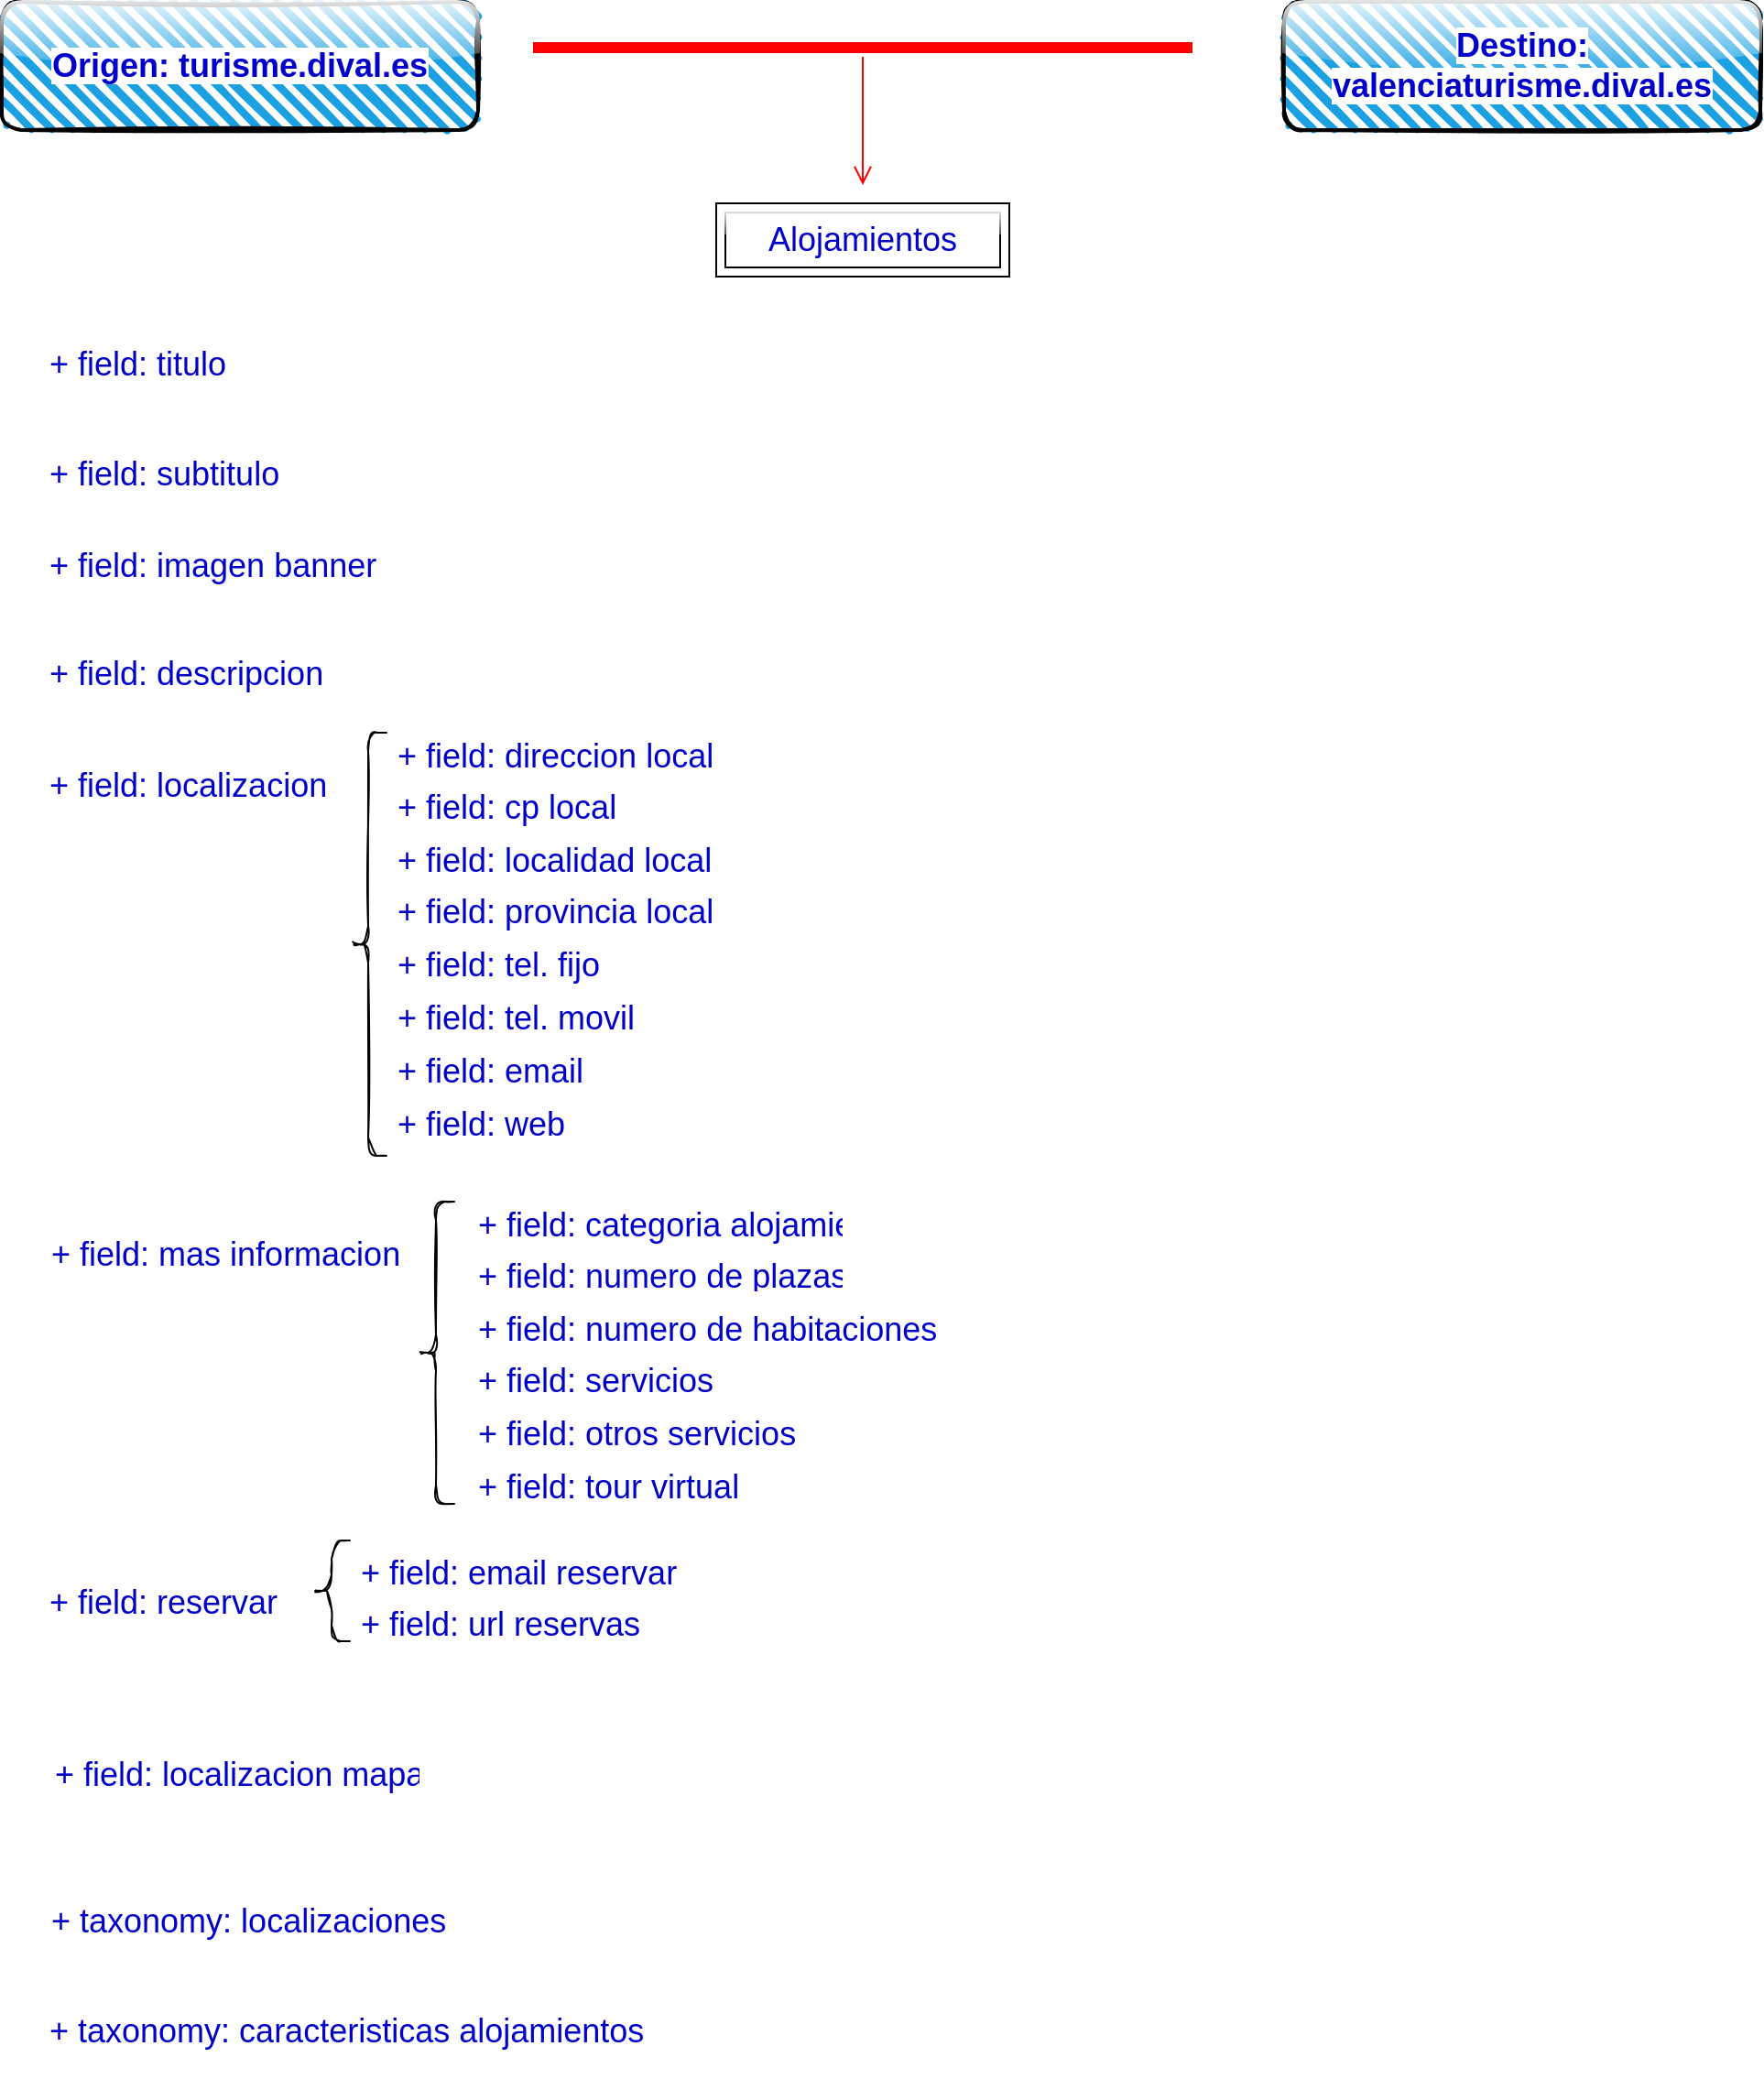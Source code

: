 <mxfile version="20.4.0" type="github"><diagram id="ExWaQXX_qje1C3JamHXy" name="Página-1"><mxGraphModel dx="1422" dy="832" grid="1" gridSize="10" guides="1" tooltips="1" connect="1" arrows="1" fold="1" page="1" pageScale="1" pageWidth="1169" pageHeight="827" math="0" shadow="0"><root><mxCell id="0"/><mxCell id="1" parent="0"/><mxCell id="MhaQ9_IADn69QPdEIUT7-1" value="&lt;b style=&quot;&quot;&gt;&lt;font color=&quot;#0000cc&quot; style=&quot;font-size: 18px; background-color: rgb(255, 255, 255);&quot;&gt;Origen: turisme.dival.es&lt;/font&gt;&lt;/b&gt;" style="rounded=1;whiteSpace=wrap;html=1;strokeWidth=2;fillWeight=4;hachureGap=8;hachureAngle=45;fillColor=#1ba1e2;sketch=1;fillStyle=auto;glass=1;" parent="1" vertex="1"><mxGeometry x="100" y="40" width="260" height="70" as="geometry"/></mxCell><mxCell id="MhaQ9_IADn69QPdEIUT7-2" value="&lt;b style=&quot;&quot;&gt;&lt;font color=&quot;#0000cc&quot; style=&quot;font-size: 18px; background-color: rgb(255, 255, 255);&quot;&gt;Destino: valenciaturisme.dival.es&lt;/font&gt;&lt;/b&gt;" style="rounded=1;whiteSpace=wrap;html=1;strokeWidth=2;fillWeight=4;hachureGap=8;hachureAngle=45;fillColor=#1ba1e2;sketch=1;fillStyle=auto;glass=1;" parent="1" vertex="1"><mxGeometry x="800" y="40" width="260" height="70" as="geometry"/></mxCell><mxCell id="MhaQ9_IADn69QPdEIUT7-3" value="" style="shape=line;html=1;strokeWidth=6;strokeColor=#ff0000;glass=1;labelBackgroundColor=#FFFFFF;fillStyle=auto;fontSize=18;fontColor=#0000CC;" parent="1" vertex="1"><mxGeometry x="390" y="60" width="360" height="10" as="geometry"/></mxCell><mxCell id="MhaQ9_IADn69QPdEIUT7-4" value="" style="edgeStyle=orthogonalEdgeStyle;html=1;verticalAlign=bottom;endArrow=open;endSize=8;strokeColor=#ff0000;rounded=0;fontSize=18;fontColor=#0000CC;" parent="1" source="MhaQ9_IADn69QPdEIUT7-3" edge="1"><mxGeometry relative="1" as="geometry"><mxPoint x="570" y="140" as="targetPoint"/></mxGeometry></mxCell><mxCell id="MhaQ9_IADn69QPdEIUT7-5" value="Alojamientos" style="shape=ext;margin=3;double=1;whiteSpace=wrap;html=1;align=center;glass=1;labelBackgroundColor=#FFFFFF;fillStyle=auto;fontSize=18;fontColor=#0000CC;" parent="1" vertex="1"><mxGeometry x="490" y="150" width="160" height="40" as="geometry"/></mxCell><mxCell id="MhaQ9_IADn69QPdEIUT7-22" value="+ field: titulo" style="text;strokeColor=none;fillColor=none;align=left;verticalAlign=top;spacingLeft=4;spacingRight=4;overflow=hidden;rotatable=0;points=[[0,0.5],[1,0.5]];portConstraint=eastwest;shadow=0;glass=1;labelBackgroundColor=#FFFFFF;sketch=1;fillStyle=auto;fontSize=18;fontColor=#0000CC;" parent="1" vertex="1"><mxGeometry x="120" y="220" width="210" height="50" as="geometry"/></mxCell><mxCell id="MhaQ9_IADn69QPdEIUT7-23" value="+ field: subtitulo" style="text;strokeColor=none;fillColor=none;align=left;verticalAlign=top;spacingLeft=4;spacingRight=4;overflow=hidden;rotatable=0;points=[[0,0.5],[1,0.5]];portConstraint=eastwest;shadow=0;glass=1;labelBackgroundColor=#FFFFFF;sketch=1;fillStyle=auto;fontSize=18;fontColor=#0000CC;" parent="1" vertex="1"><mxGeometry x="120" y="280" width="210" height="50" as="geometry"/></mxCell><mxCell id="MhaQ9_IADn69QPdEIUT7-24" value="+ field: imagen banner" style="text;strokeColor=none;fillColor=none;align=left;verticalAlign=top;spacingLeft=4;spacingRight=4;overflow=hidden;rotatable=0;points=[[0,0.5],[1,0.5]];portConstraint=eastwest;shadow=0;glass=1;labelBackgroundColor=#FFFFFF;sketch=1;fillStyle=auto;fontSize=18;fontColor=#0000CC;" parent="1" vertex="1"><mxGeometry x="120" y="330" width="210" height="50" as="geometry"/></mxCell><mxCell id="MhaQ9_IADn69QPdEIUT7-25" value="+ field: descripcion" style="text;strokeColor=none;fillColor=none;align=left;verticalAlign=top;spacingLeft=4;spacingRight=4;overflow=hidden;rotatable=0;points=[[0,0.5],[1,0.5]];portConstraint=eastwest;shadow=0;glass=1;labelBackgroundColor=#FFFFFF;sketch=1;fillStyle=auto;fontSize=18;fontColor=#0000CC;" parent="1" vertex="1"><mxGeometry x="120" y="389" width="210" height="50" as="geometry"/></mxCell><mxCell id="MhaQ9_IADn69QPdEIUT7-26" value="+ field: localizacion" style="text;strokeColor=none;fillColor=none;align=left;verticalAlign=top;spacingLeft=4;spacingRight=4;overflow=hidden;rotatable=0;points=[[0,0.5],[1,0.5]];portConstraint=eastwest;shadow=0;glass=1;labelBackgroundColor=#FFFFFF;sketch=1;fillStyle=auto;fontSize=18;fontColor=#0000CC;" parent="1" vertex="1"><mxGeometry x="120" y="450" width="210" height="50" as="geometry"/></mxCell><mxCell id="MhaQ9_IADn69QPdEIUT7-27" value="+ field: direccion local" style="text;strokeColor=none;fillColor=none;align=left;verticalAlign=top;spacingLeft=4;spacingRight=4;overflow=hidden;rotatable=0;points=[[0,0.5],[1,0.5]];portConstraint=eastwest;shadow=0;glass=1;labelBackgroundColor=#FFFFFF;sketch=1;fillStyle=auto;fontSize=18;fontColor=#0000CC;" parent="1" vertex="1"><mxGeometry x="310" y="434" width="210" height="50" as="geometry"/></mxCell><mxCell id="MhaQ9_IADn69QPdEIUT7-29" value="" style="shape=curlyBracket;whiteSpace=wrap;html=1;rounded=1;shadow=0;glass=1;labelBackgroundColor=#FFFFFF;sketch=1;fillStyle=auto;fontSize=18;fontColor=#0000CC;" parent="1" vertex="1"><mxGeometry x="290" y="439" width="20" height="231" as="geometry"/></mxCell><mxCell id="MhaQ9_IADn69QPdEIUT7-30" value="+ field: cp local" style="text;strokeColor=none;fillColor=none;align=left;verticalAlign=top;spacingLeft=4;spacingRight=4;overflow=hidden;rotatable=0;points=[[0,0.5],[1,0.5]];portConstraint=eastwest;shadow=0;glass=1;labelBackgroundColor=#FFFFFF;sketch=1;fillStyle=auto;fontSize=18;fontColor=#0000CC;" parent="1" vertex="1"><mxGeometry x="310" y="462" width="210" height="50" as="geometry"/></mxCell><mxCell id="MhaQ9_IADn69QPdEIUT7-31" value="+ field: localidad local" style="text;strokeColor=none;fillColor=none;align=left;verticalAlign=top;spacingLeft=4;spacingRight=4;overflow=hidden;rotatable=0;points=[[0,0.5],[1,0.5]];portConstraint=eastwest;shadow=0;glass=1;labelBackgroundColor=#FFFFFF;sketch=1;fillStyle=auto;fontSize=18;fontColor=#0000CC;" parent="1" vertex="1"><mxGeometry x="310" y="491" width="210" height="29" as="geometry"/></mxCell><mxCell id="MhaQ9_IADn69QPdEIUT7-32" value="+ field: provincia local" style="text;strokeColor=none;fillColor=none;align=left;verticalAlign=top;spacingLeft=4;spacingRight=4;overflow=hidden;rotatable=0;points=[[0,0.5],[1,0.5]];portConstraint=eastwest;shadow=0;glass=1;labelBackgroundColor=#FFFFFF;sketch=1;fillStyle=auto;fontSize=18;fontColor=#0000CC;" parent="1" vertex="1"><mxGeometry x="310" y="519" width="210" height="29" as="geometry"/></mxCell><mxCell id="MhaQ9_IADn69QPdEIUT7-33" value="+ field: tel. fijo" style="text;strokeColor=none;fillColor=none;align=left;verticalAlign=top;spacingLeft=4;spacingRight=4;overflow=hidden;rotatable=0;points=[[0,0.5],[1,0.5]];portConstraint=eastwest;shadow=0;glass=1;labelBackgroundColor=#FFFFFF;sketch=1;fillStyle=auto;fontSize=18;fontColor=#0000CC;" parent="1" vertex="1"><mxGeometry x="310" y="548" width="210" height="29" as="geometry"/></mxCell><mxCell id="MhaQ9_IADn69QPdEIUT7-34" value="+ field: tel. movil" style="text;strokeColor=none;fillColor=none;align=left;verticalAlign=top;spacingLeft=4;spacingRight=4;overflow=hidden;rotatable=0;points=[[0,0.5],[1,0.5]];portConstraint=eastwest;shadow=0;glass=1;labelBackgroundColor=#FFFFFF;sketch=1;fillStyle=auto;fontSize=18;fontColor=#0000CC;" parent="1" vertex="1"><mxGeometry x="310" y="577" width="210" height="29" as="geometry"/></mxCell><mxCell id="MhaQ9_IADn69QPdEIUT7-35" value="+ field: email" style="text;strokeColor=none;fillColor=none;align=left;verticalAlign=top;spacingLeft=4;spacingRight=4;overflow=hidden;rotatable=0;points=[[0,0.5],[1,0.5]];portConstraint=eastwest;shadow=0;glass=1;labelBackgroundColor=#FFFFFF;sketch=1;fillStyle=auto;fontSize=18;fontColor=#0000CC;" parent="1" vertex="1"><mxGeometry x="310" y="606" width="210" height="29" as="geometry"/></mxCell><mxCell id="MhaQ9_IADn69QPdEIUT7-36" value="+ field: web" style="text;strokeColor=none;fillColor=none;align=left;verticalAlign=top;spacingLeft=4;spacingRight=4;overflow=hidden;rotatable=0;points=[[0,0.5],[1,0.5]];portConstraint=eastwest;shadow=0;glass=1;labelBackgroundColor=#FFFFFF;sketch=1;fillStyle=auto;fontSize=18;fontColor=#0000CC;" parent="1" vertex="1"><mxGeometry x="310" y="635" width="210" height="29" as="geometry"/></mxCell><mxCell id="MhaQ9_IADn69QPdEIUT7-37" value="+ field: mas informacion" style="text;strokeColor=none;fillColor=none;align=left;verticalAlign=top;spacingLeft=4;spacingRight=4;overflow=hidden;rotatable=0;points=[[0,0.5],[1,0.5]];portConstraint=eastwest;shadow=0;glass=1;labelBackgroundColor=#FFFFFF;sketch=1;fillStyle=auto;fontSize=18;fontColor=#0000CC;" parent="1" vertex="1"><mxGeometry x="121" y="706" width="210" height="50" as="geometry"/></mxCell><mxCell id="MhaQ9_IADn69QPdEIUT7-38" value="+ field: categoria alojamientos" style="text;strokeColor=none;fillColor=none;align=left;verticalAlign=top;spacingLeft=4;spacingRight=4;overflow=hidden;rotatable=0;points=[[0,0.5],[1,0.5]];portConstraint=eastwest;shadow=0;glass=1;labelBackgroundColor=#FFFFFF;sketch=1;fillStyle=auto;fontSize=18;fontColor=#0000CC;" parent="1" vertex="1"><mxGeometry x="354" y="690" width="210" height="30" as="geometry"/></mxCell><mxCell id="MhaQ9_IADn69QPdEIUT7-39" value="" style="shape=curlyBracket;whiteSpace=wrap;html=1;rounded=1;shadow=0;glass=1;labelBackgroundColor=#FFFFFF;sketch=1;fillStyle=auto;fontSize=18;fontColor=#0000CC;" parent="1" vertex="1"><mxGeometry x="327" y="695" width="20" height="165" as="geometry"/></mxCell><mxCell id="MhaQ9_IADn69QPdEIUT7-40" value="+ field: numero de plazas" style="text;strokeColor=none;fillColor=none;align=left;verticalAlign=top;spacingLeft=4;spacingRight=4;overflow=hidden;rotatable=0;points=[[0,0.5],[1,0.5]];portConstraint=eastwest;shadow=0;glass=1;labelBackgroundColor=#FFFFFF;sketch=1;fillStyle=auto;fontSize=18;fontColor=#0000CC;" parent="1" vertex="1"><mxGeometry x="354" y="718" width="210" height="22" as="geometry"/></mxCell><mxCell id="MhaQ9_IADn69QPdEIUT7-41" value="+ field: numero de habitaciones" style="text;strokeColor=none;fillColor=none;align=left;verticalAlign=top;spacingLeft=4;spacingRight=4;overflow=hidden;rotatable=0;points=[[0,0.5],[1,0.5]];portConstraint=eastwest;shadow=0;glass=1;labelBackgroundColor=#FFFFFF;sketch=1;fillStyle=auto;fontSize=18;fontColor=#0000CC;" parent="1" vertex="1"><mxGeometry x="354" y="747" width="266" height="29" as="geometry"/></mxCell><mxCell id="MhaQ9_IADn69QPdEIUT7-42" value="+ field: servicios" style="text;strokeColor=none;fillColor=none;align=left;verticalAlign=top;spacingLeft=4;spacingRight=4;overflow=hidden;rotatable=0;points=[[0,0.5],[1,0.5]];portConstraint=eastwest;shadow=0;glass=1;labelBackgroundColor=#FFFFFF;sketch=1;fillStyle=auto;fontSize=18;fontColor=#0000CC;" parent="1" vertex="1"><mxGeometry x="354" y="775" width="210" height="29" as="geometry"/></mxCell><mxCell id="MhaQ9_IADn69QPdEIUT7-43" value="+ field: otros servicios" style="text;strokeColor=none;fillColor=none;align=left;verticalAlign=top;spacingLeft=4;spacingRight=4;overflow=hidden;rotatable=0;points=[[0,0.5],[1,0.5]];portConstraint=eastwest;shadow=0;glass=1;labelBackgroundColor=#FFFFFF;sketch=1;fillStyle=auto;fontSize=18;fontColor=#0000CC;" parent="1" vertex="1"><mxGeometry x="354" y="804" width="210" height="29" as="geometry"/></mxCell><mxCell id="MhaQ9_IADn69QPdEIUT7-44" value="+ field: tour virtual" style="text;strokeColor=none;fillColor=none;align=left;verticalAlign=top;spacingLeft=4;spacingRight=4;overflow=hidden;rotatable=0;points=[[0,0.5],[1,0.5]];portConstraint=eastwest;shadow=0;glass=1;labelBackgroundColor=#FFFFFF;sketch=1;fillStyle=auto;fontSize=18;fontColor=#0000CC;" parent="1" vertex="1"><mxGeometry x="354" y="833" width="210" height="29" as="geometry"/></mxCell><mxCell id="MhaQ9_IADn69QPdEIUT7-47" value="+ field: reservar" style="text;strokeColor=none;fillColor=none;align=left;verticalAlign=top;spacingLeft=4;spacingRight=4;overflow=hidden;rotatable=0;points=[[0,0.5],[1,0.5]];portConstraint=eastwest;shadow=0;glass=1;labelBackgroundColor=#FFFFFF;sketch=1;fillStyle=auto;fontSize=18;fontColor=#0000CC;" parent="1" vertex="1"><mxGeometry x="120" y="896" width="210" height="50" as="geometry"/></mxCell><mxCell id="MhaQ9_IADn69QPdEIUT7-48" value="+ field: email reservar" style="text;strokeColor=none;fillColor=none;align=left;verticalAlign=top;spacingLeft=4;spacingRight=4;overflow=hidden;rotatable=0;points=[[0,0.5],[1,0.5]];portConstraint=eastwest;shadow=0;glass=1;labelBackgroundColor=#FFFFFF;sketch=1;fillStyle=auto;fontSize=18;fontColor=#0000CC;" parent="1" vertex="1"><mxGeometry x="290" y="880" width="210" height="30" as="geometry"/></mxCell><mxCell id="MhaQ9_IADn69QPdEIUT7-49" value="" style="shape=curlyBracket;whiteSpace=wrap;html=1;rounded=1;shadow=0;glass=1;labelBackgroundColor=#FFFFFF;sketch=1;fillStyle=auto;fontSize=18;fontColor=#0000CC;" parent="1" vertex="1"><mxGeometry x="270" y="880" width="20" height="55" as="geometry"/></mxCell><mxCell id="MhaQ9_IADn69QPdEIUT7-50" value="+ field: url reservas" style="text;strokeColor=none;fillColor=none;align=left;verticalAlign=top;spacingLeft=4;spacingRight=4;overflow=hidden;rotatable=0;points=[[0,0.5],[1,0.5]];portConstraint=eastwest;shadow=0;glass=1;labelBackgroundColor=#FFFFFF;sketch=1;fillStyle=auto;fontSize=18;fontColor=#0000CC;" parent="1" vertex="1"><mxGeometry x="290" y="908" width="210" height="22" as="geometry"/></mxCell><mxCell id="MhaQ9_IADn69QPdEIUT7-54" value="+ field: localizacion mapa" style="text;strokeColor=none;fillColor=none;align=left;verticalAlign=top;spacingLeft=4;spacingRight=4;overflow=hidden;rotatable=0;points=[[0,0.5],[1,0.5]];portConstraint=eastwest;shadow=0;glass=1;labelBackgroundColor=#FFFFFF;sketch=1;fillStyle=auto;fontSize=18;fontColor=#0000CC;" parent="1" vertex="1"><mxGeometry x="123" y="990" width="210" height="50" as="geometry"/></mxCell><mxCell id="MhaQ9_IADn69QPdEIUT7-55" value="+ taxonomy: localizaciones" style="text;strokeColor=none;fillColor=none;align=left;verticalAlign=top;spacingLeft=4;spacingRight=4;overflow=hidden;rotatable=0;points=[[0,0.5],[1,0.5]];portConstraint=eastwest;shadow=0;glass=1;labelBackgroundColor=#FFFFFF;sketch=1;fillStyle=auto;fontSize=18;fontColor=#0000CC;" parent="1" vertex="1"><mxGeometry x="121" y="1070" width="249" height="40" as="geometry"/></mxCell><mxCell id="MhaQ9_IADn69QPdEIUT7-56" value="+ taxonomy: caracteristicas alojamientos" style="text;strokeColor=none;fillColor=none;align=left;verticalAlign=top;spacingLeft=4;spacingRight=4;overflow=hidden;rotatable=0;points=[[0,0.5],[1,0.5]];portConstraint=eastwest;shadow=0;glass=1;labelBackgroundColor=#FFFFFF;sketch=1;fillStyle=auto;fontSize=18;fontColor=#0000CC;" parent="1" vertex="1"><mxGeometry x="120" y="1130" width="340" height="40" as="geometry"/></mxCell></root></mxGraphModel></diagram></mxfile>